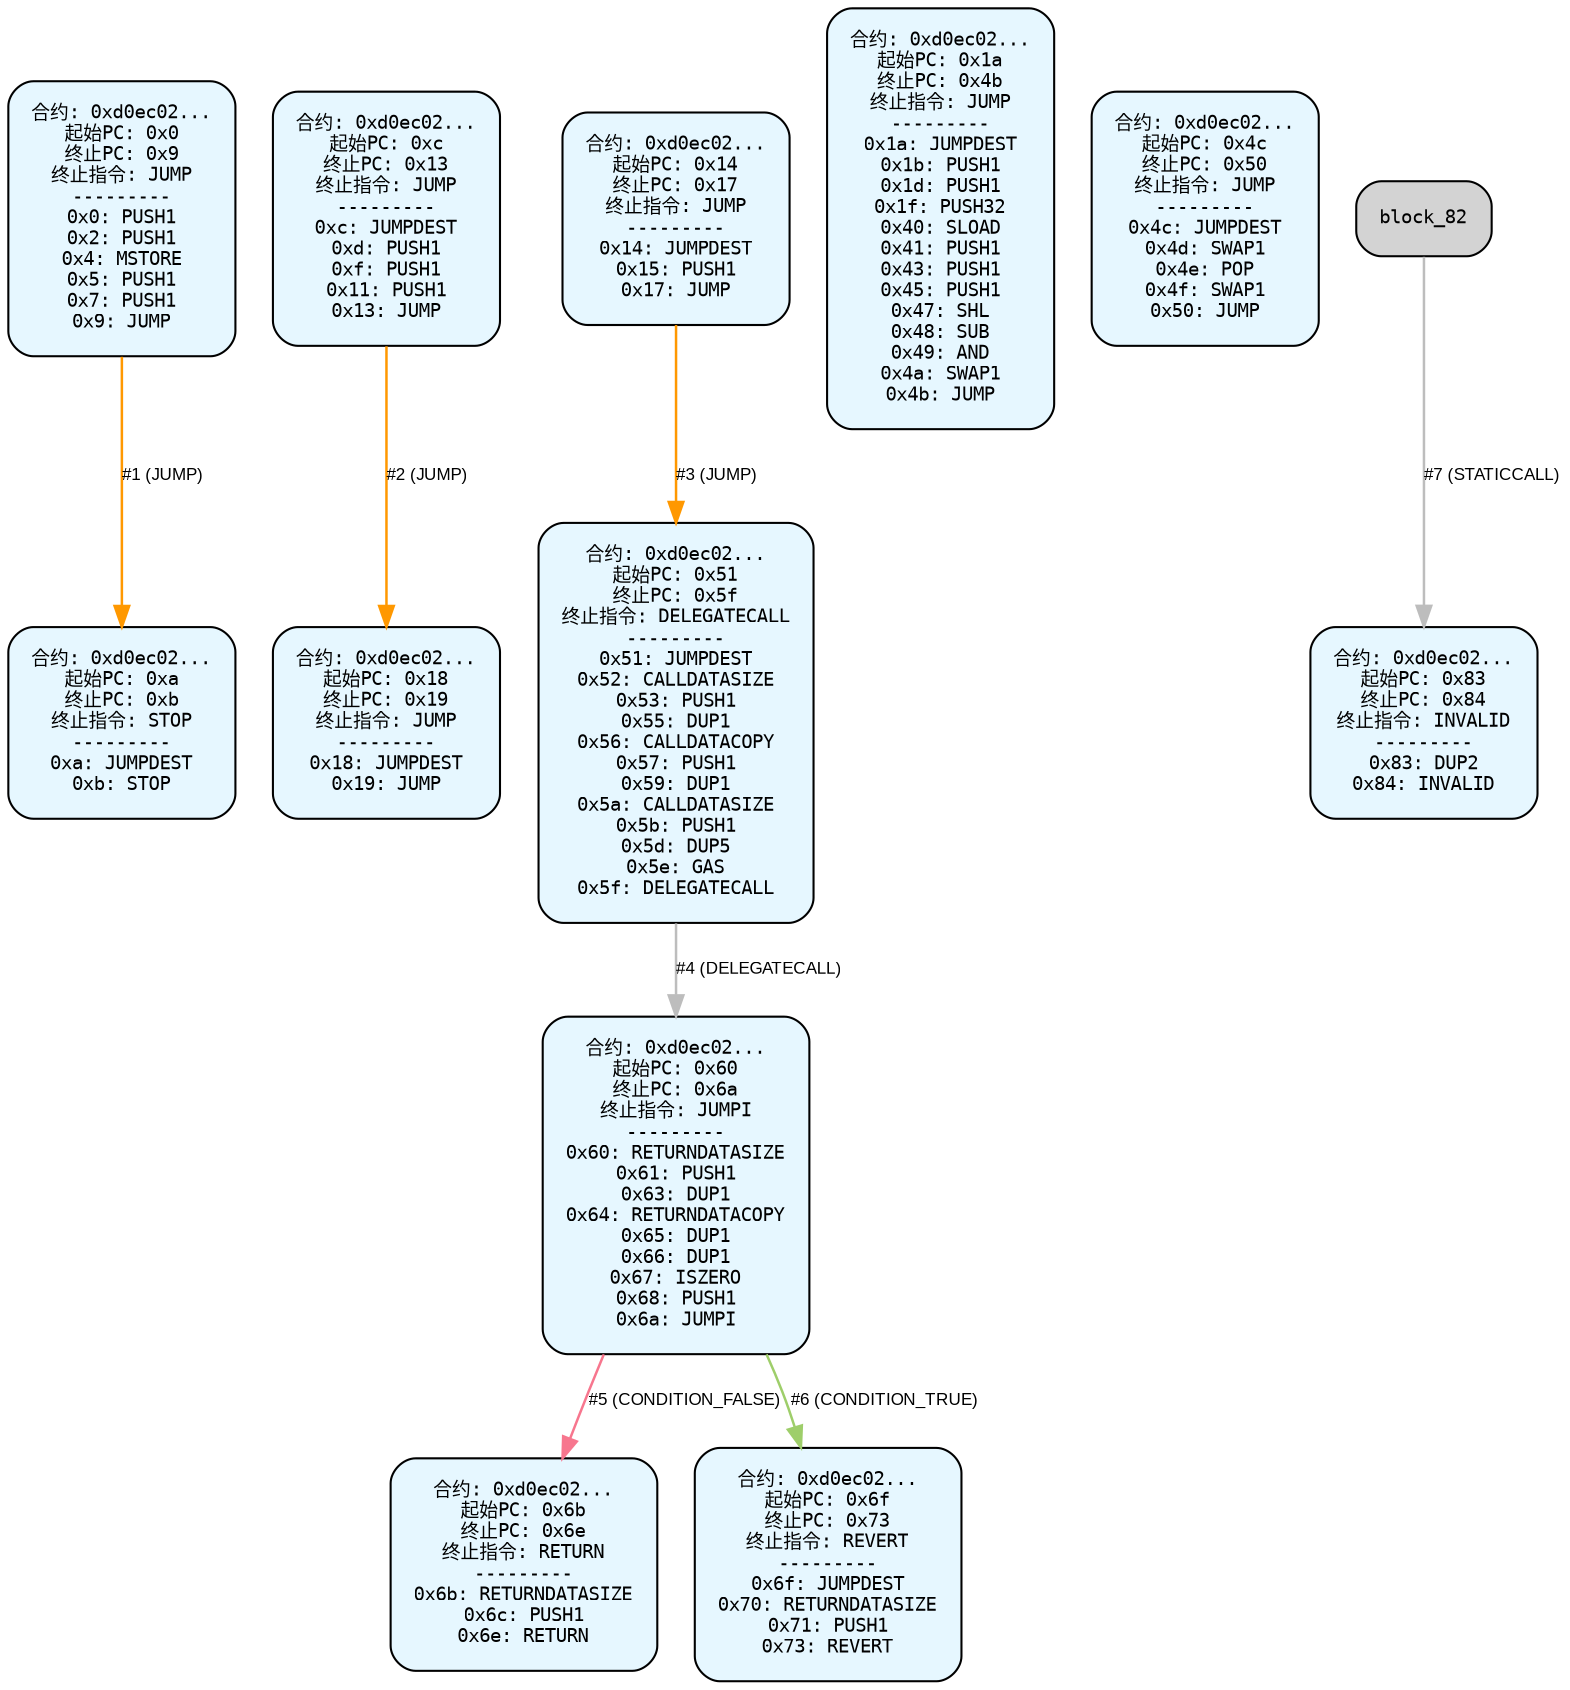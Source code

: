 digraph Static_Complete_CFG {
    rankdir=TB;
    node [shape=box, style="filled, rounded", fontname="Monospace", fontsize=9, margin=0.15];
    edge [fontname="Arial", fontsize=8, penwidth=1.2];
    "block_0" [label="合约: 0xd0ec02...
起始PC: 0x0
终止PC: 0x9
终止指令: JUMP
---------
0x0: PUSH1
0x2: PUSH1
0x4: MSTORE
0x5: PUSH1
0x7: PUSH1
0x9: JUMP", fillcolor="#e6f7ff"];
    "block_a" [label="合约: 0xd0ec02...
起始PC: 0xa
终止PC: 0xb
终止指令: STOP
---------
0xa: JUMPDEST
0xb: STOP", fillcolor="#e6f7ff"];
    "block_c" [label="合约: 0xd0ec02...
起始PC: 0xc
终止PC: 0x13
终止指令: JUMP
---------
0xc: JUMPDEST
0xd: PUSH1
0xf: PUSH1
0x11: PUSH1
0x13: JUMP", fillcolor="#e6f7ff"];
    "block_14" [label="合约: 0xd0ec02...
起始PC: 0x14
终止PC: 0x17
终止指令: JUMP
---------
0x14: JUMPDEST
0x15: PUSH1
0x17: JUMP", fillcolor="#e6f7ff"];
    "block_18" [label="合约: 0xd0ec02...
起始PC: 0x18
终止PC: 0x19
终止指令: JUMP
---------
0x18: JUMPDEST
0x19: JUMP", fillcolor="#e6f7ff"];
    "block_1a" [label="合约: 0xd0ec02...
起始PC: 0x1a
终止PC: 0x4b
终止指令: JUMP
---------
0x1a: JUMPDEST
0x1b: PUSH1
0x1d: PUSH1
0x1f: PUSH32
0x40: SLOAD
0x41: PUSH1
0x43: PUSH1
0x45: PUSH1
0x47: SHL
0x48: SUB
0x49: AND
0x4a: SWAP1
0x4b: JUMP", fillcolor="#e6f7ff"];
    "block_4c" [label="合约: 0xd0ec02...
起始PC: 0x4c
终止PC: 0x50
终止指令: JUMP
---------
0x4c: JUMPDEST
0x4d: SWAP1
0x4e: POP
0x4f: SWAP1
0x50: JUMP", fillcolor="#e6f7ff"];
    "block_51" [label="合约: 0xd0ec02...
起始PC: 0x51
终止PC: 0x5f
终止指令: DELEGATECALL
---------
0x51: JUMPDEST
0x52: CALLDATASIZE
0x53: PUSH1
0x55: DUP1
0x56: CALLDATACOPY
0x57: PUSH1
0x59: DUP1
0x5a: CALLDATASIZE
0x5b: PUSH1
0x5d: DUP5
0x5e: GAS
0x5f: DELEGATECALL", fillcolor="#e6f7ff"];
    "block_60" [label="合约: 0xd0ec02...
起始PC: 0x60
终止PC: 0x6a
终止指令: JUMPI
---------
0x60: RETURNDATASIZE
0x61: PUSH1
0x63: DUP1
0x64: RETURNDATACOPY
0x65: DUP1
0x66: DUP1
0x67: ISZERO
0x68: PUSH1
0x6a: JUMPI", fillcolor="#e6f7ff"];
    "block_6b" [label="合约: 0xd0ec02...
起始PC: 0x6b
终止PC: 0x6e
终止指令: RETURN
---------
0x6b: RETURNDATASIZE
0x6c: PUSH1
0x6e: RETURN", fillcolor="#e6f7ff"];
    "block_6f" [label="合约: 0xd0ec02...
起始PC: 0x6f
终止PC: 0x73
终止指令: REVERT
---------
0x6f: JUMPDEST
0x70: RETURNDATASIZE
0x71: PUSH1
0x73: REVERT", fillcolor="#e6f7ff"];
    "block_83" [label="合约: 0xd0ec02...
起始PC: 0x83
终止PC: 0x84
终止指令: INVALID
---------
0x83: DUP2
0x84: INVALID", fillcolor="#e6f7ff"];

    "block_0" -> "block_a" [label="#1 (JUMP)", color="#ff9800"];
    "block_c" -> "block_18" [label="#2 (JUMP)", color="#ff9800"];
    "block_14" -> "block_51" [label="#3 (JUMP)", color="#ff9800"];
    "block_51" -> "block_60" [label="#4 (DELEGATECALL)", color="#bdbdbd"];
    "block_60" -> "block_6b" [label="#5 (CONDITION_FALSE)", color="#f7768e"];
    "block_60" -> "block_6f" [label="#6 (CONDITION_TRUE)", color="#9ece6a"];
    "block_82" -> "block_83" [label="#7 (STATICCALL)", color="#bdbdbd"];
}